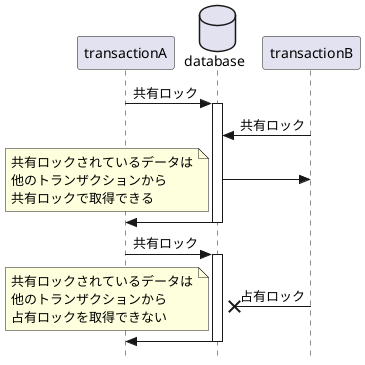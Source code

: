 @startuml share_lock

skinparam style strictuml

participant transactionA as TranA
database database as db
participant transactionB as TranB

TranA -> db: 共有ロック
activate db

TranB -> db: 共有ロック

db -> TranB

note bottom
    共有ロックされているデータは
    他のトランザクションから
    共有ロックで取得できる
end note

db -> TranA
deactivate db

TranA -> db: 共有ロック
activate db

TranB ->x db: 占有ロック

note bottom
    共有ロックされているデータは
    他のトランザクションから
    占有ロックを取得できない
end note

db -> TranA
deactivate db

@enduml
